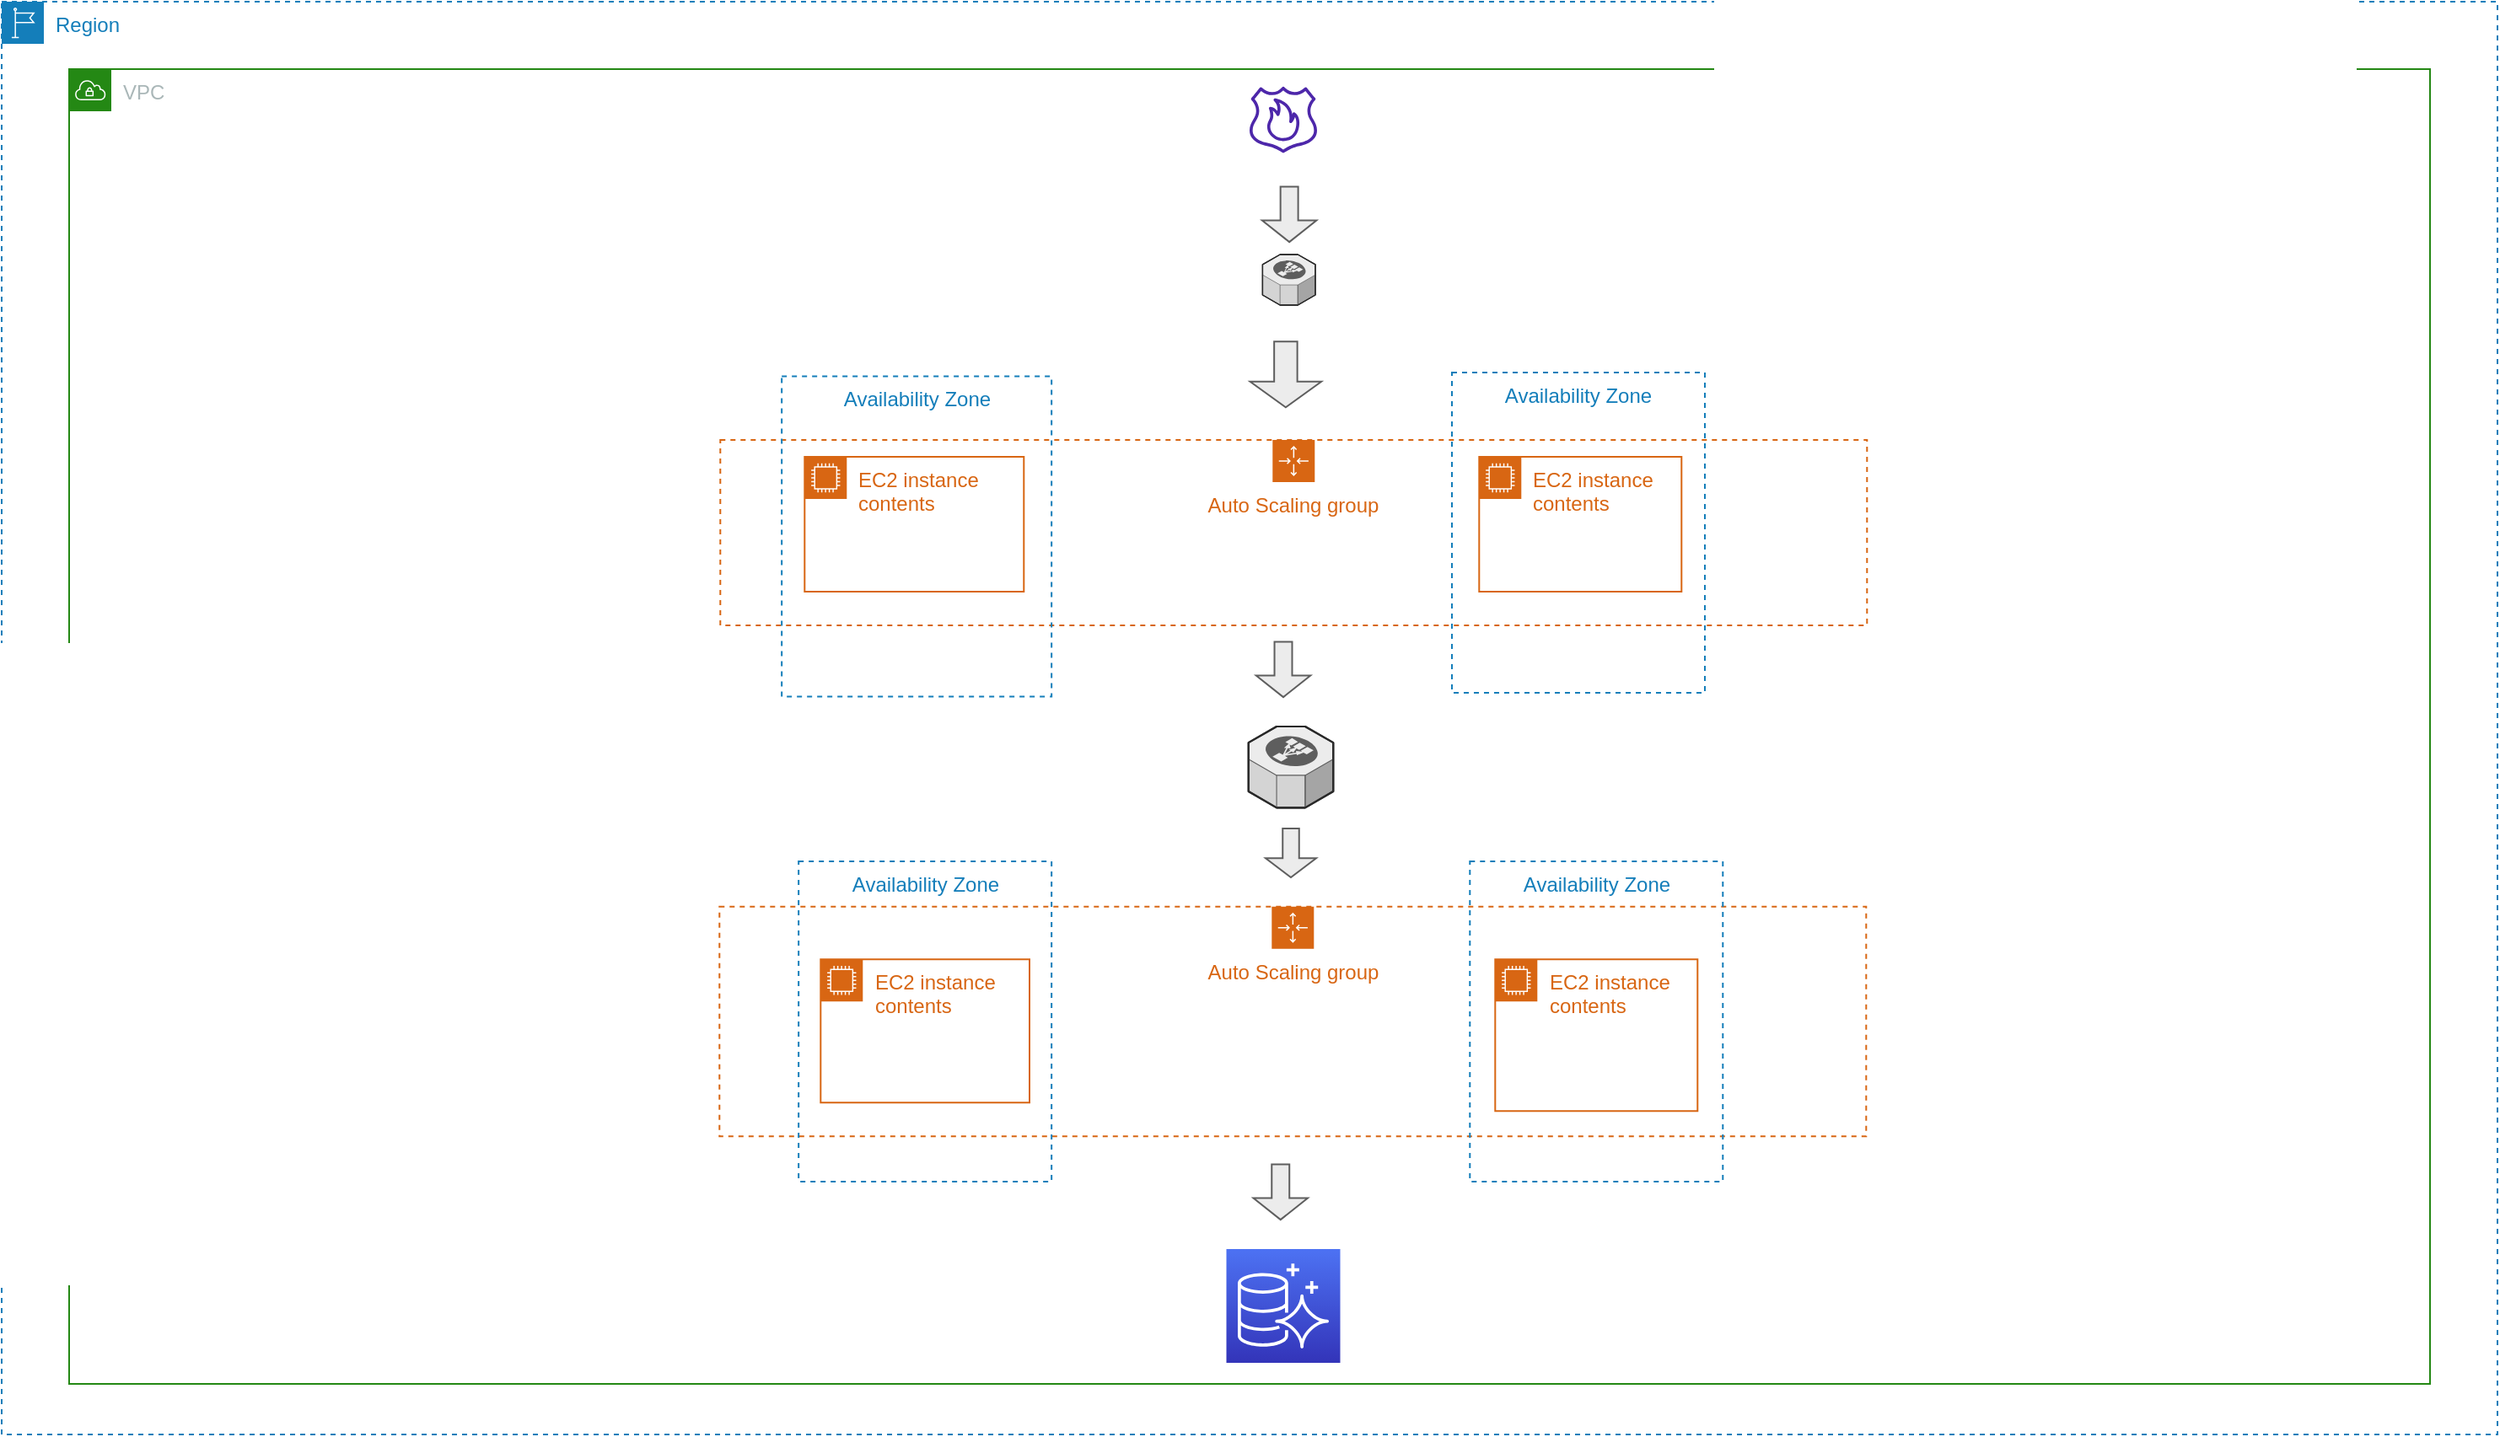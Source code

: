 <mxfile version="21.0.6" type="github"><diagram name="Page-1" id="WcxMwrETYA4HYHYljI-f"><mxGraphModel dx="3425" dy="2312" grid="1" gridSize="10" guides="1" tooltips="1" connect="1" arrows="1" fold="1" page="1" pageScale="1" pageWidth="850" pageHeight="1100" math="0" shadow="0"><root><mxCell id="0"/><mxCell id="1" parent="0"/><mxCell id="GIFDyBif_Qzl57ghV8JT-1" value="Region" style="points=[[0,0],[0.25,0],[0.5,0],[0.75,0],[1,0],[1,0.25],[1,0.5],[1,0.75],[1,1],[0.75,1],[0.5,1],[0.25,1],[0,1],[0,0.75],[0,0.5],[0,0.25]];outlineConnect=0;gradientColor=none;html=1;whiteSpace=wrap;fontSize=12;fontStyle=0;container=1;pointerEvents=0;collapsible=0;recursiveResize=0;shape=mxgraph.aws4.group;grIcon=mxgraph.aws4.group_region;strokeColor=#147EBA;fillColor=none;verticalAlign=top;align=left;spacingLeft=30;fontColor=#147EBA;dashed=1;" vertex="1" parent="1"><mxGeometry x="-240" y="-40" width="1480" height="850" as="geometry"/></mxCell><mxCell id="GIFDyBif_Qzl57ghV8JT-2" value="VPC" style="points=[[0,0],[0.25,0],[0.5,0],[0.75,0],[1,0],[1,0.25],[1,0.5],[1,0.75],[1,1],[0.75,1],[0.5,1],[0.25,1],[0,1],[0,0.75],[0,0.5],[0,0.25]];outlineConnect=0;gradientColor=none;html=1;whiteSpace=wrap;fontSize=12;fontStyle=0;container=1;pointerEvents=0;collapsible=0;recursiveResize=0;shape=mxgraph.aws4.group;grIcon=mxgraph.aws4.group_vpc;strokeColor=#248814;fillColor=none;verticalAlign=top;align=left;spacingLeft=30;fontColor=#AAB7B8;dashed=0;" vertex="1" parent="1"><mxGeometry x="-200" width="1400" height="780" as="geometry"/></mxCell><mxCell id="GIFDyBif_Qzl57ghV8JT-3" value="" style="sketch=0;outlineConnect=0;fontColor=#232F3E;gradientColor=none;fillColor=#4D27AA;strokeColor=none;dashed=0;verticalLabelPosition=bottom;verticalAlign=top;align=center;html=1;fontSize=12;fontStyle=0;aspect=fixed;pointerEvents=1;shape=mxgraph.aws4.route_53_resolver_dns_firewall;" vertex="1" parent="GIFDyBif_Qzl57ghV8JT-2"><mxGeometry x="700" y="10" width="40" height="40" as="geometry"/></mxCell><mxCell id="GIFDyBif_Qzl57ghV8JT-6" value="EC2 instance contents" style="points=[[0,0],[0.25,0],[0.5,0],[0.75,0],[1,0],[1,0.25],[1,0.5],[1,0.75],[1,1],[0.75,1],[0.5,1],[0.25,1],[0,1],[0,0.75],[0,0.5],[0,0.25]];outlineConnect=0;gradientColor=none;html=1;whiteSpace=wrap;fontSize=12;fontStyle=0;container=1;pointerEvents=0;collapsible=0;recursiveResize=0;shape=mxgraph.aws4.group;grIcon=mxgraph.aws4.group_ec2_instance_contents;strokeColor=#D86613;fillColor=none;verticalAlign=top;align=left;spacingLeft=30;fontColor=#D86613;dashed=0;" vertex="1" parent="GIFDyBif_Qzl57ghV8JT-2"><mxGeometry x="445.65" y="528.12" width="123.85" height="85" as="geometry"/></mxCell><mxCell id="GIFDyBif_Qzl57ghV8JT-7" value="EC2 instance contents" style="points=[[0,0],[0.25,0],[0.5,0],[0.75,0],[1,0],[1,0.25],[1,0.5],[1,0.75],[1,1],[0.75,1],[0.5,1],[0.25,1],[0,1],[0,0.75],[0,0.5],[0,0.25]];outlineConnect=0;gradientColor=none;html=1;whiteSpace=wrap;fontSize=12;fontStyle=0;container=1;pointerEvents=0;collapsible=0;recursiveResize=0;shape=mxgraph.aws4.group;grIcon=mxgraph.aws4.group_ec2_instance_contents;strokeColor=#D86613;fillColor=none;verticalAlign=top;align=left;spacingLeft=30;fontColor=#D86613;dashed=0;" vertex="1" parent="GIFDyBif_Qzl57ghV8JT-2"><mxGeometry x="845.65" y="528.12" width="120" height="90" as="geometry"/></mxCell><mxCell id="GIFDyBif_Qzl57ghV8JT-8" value="" style="verticalLabelPosition=bottom;html=1;verticalAlign=top;strokeWidth=1;align=center;outlineConnect=0;dashed=0;outlineConnect=0;shape=mxgraph.aws3d.elasticLoadBalancing;fillColor=#ECECEC;strokeColor=#5E5E5E;aspect=fixed;" vertex="1" parent="GIFDyBif_Qzl57ghV8JT-2"><mxGeometry x="707.7" y="110" width="31.3" height="30" as="geometry"/></mxCell><mxCell id="GIFDyBif_Qzl57ghV8JT-16" value="" style="verticalLabelPosition=bottom;html=1;verticalAlign=top;strokeWidth=1;align=center;outlineConnect=0;dashed=0;outlineConnect=0;shape=mxgraph.aws3d.elasticLoadBalancing;fillColor=#ECECEC;strokeColor=#5E5E5E;aspect=fixed;" vertex="1" parent="GIFDyBif_Qzl57ghV8JT-2"><mxGeometry x="699.37" y="390" width="50.26" height="48.17" as="geometry"/></mxCell><mxCell id="GIFDyBif_Qzl57ghV8JT-18" value="Auto Scaling group" style="points=[[0,0],[0.25,0],[0.5,0],[0.75,0],[1,0],[1,0.25],[1,0.5],[1,0.75],[1,1],[0.75,1],[0.5,1],[0.25,1],[0,1],[0,0.75],[0,0.5],[0,0.25]];outlineConnect=0;gradientColor=none;html=1;whiteSpace=wrap;fontSize=12;fontStyle=0;container=1;pointerEvents=0;collapsible=0;recursiveResize=0;shape=mxgraph.aws4.groupCenter;grIcon=mxgraph.aws4.group_auto_scaling_group;grStroke=1;strokeColor=#D86613;fillColor=none;verticalAlign=top;align=center;fontColor=#D86613;dashed=1;spacingTop=25;" vertex="1" parent="GIFDyBif_Qzl57ghV8JT-2"><mxGeometry x="386.15" y="220" width="680" height="110" as="geometry"/></mxCell><mxCell id="GIFDyBif_Qzl57ghV8JT-5" value="EC2 instance contents" style="points=[[0,0],[0.25,0],[0.5,0],[0.75,0],[1,0],[1,0.25],[1,0.5],[1,0.75],[1,1],[0.75,1],[0.5,1],[0.25,1],[0,1],[0,0.75],[0,0.5],[0,0.25]];outlineConnect=0;gradientColor=none;html=1;whiteSpace=wrap;fontSize=12;fontStyle=0;container=1;pointerEvents=0;collapsible=0;recursiveResize=0;shape=mxgraph.aws4.group;grIcon=mxgraph.aws4.group_ec2_instance_contents;strokeColor=#D86613;fillColor=none;verticalAlign=top;align=left;spacingLeft=30;fontColor=#D86613;dashed=0;" vertex="1" parent="GIFDyBif_Qzl57ghV8JT-18"><mxGeometry x="50" y="10" width="130" height="80" as="geometry"/></mxCell><mxCell id="GIFDyBif_Qzl57ghV8JT-4" value="EC2 instance contents" style="points=[[0,0],[0.25,0],[0.5,0],[0.75,0],[1,0],[1,0.25],[1,0.5],[1,0.75],[1,1],[0.75,1],[0.5,1],[0.25,1],[0,1],[0,0.75],[0,0.5],[0,0.25]];outlineConnect=0;gradientColor=none;html=1;whiteSpace=wrap;fontSize=12;fontStyle=0;container=1;pointerEvents=0;collapsible=0;recursiveResize=0;shape=mxgraph.aws4.group;grIcon=mxgraph.aws4.group_ec2_instance_contents;strokeColor=#D86613;fillColor=none;verticalAlign=top;align=left;spacingLeft=30;fontColor=#D86613;dashed=0;" vertex="1" parent="GIFDyBif_Qzl57ghV8JT-18"><mxGeometry x="450" y="10" width="120" height="80" as="geometry"/></mxCell><mxCell id="GIFDyBif_Qzl57ghV8JT-19" value="Auto Scaling group" style="points=[[0,0],[0.25,0],[0.5,0],[0.75,0],[1,0],[1,0.25],[1,0.5],[1,0.75],[1,1],[0.75,1],[0.5,1],[0.25,1],[0,1],[0,0.75],[0,0.5],[0,0.25]];outlineConnect=0;gradientColor=none;html=1;whiteSpace=wrap;fontSize=12;fontStyle=0;container=1;pointerEvents=0;collapsible=0;recursiveResize=0;shape=mxgraph.aws4.groupCenter;grIcon=mxgraph.aws4.group_auto_scaling_group;grStroke=1;strokeColor=#D86613;fillColor=none;verticalAlign=top;align=center;fontColor=#D86613;dashed=1;spacingTop=25;" vertex="1" parent="GIFDyBif_Qzl57ghV8JT-2"><mxGeometry x="385.65" y="496.87" width="680" height="136.25" as="geometry"/></mxCell><mxCell id="GIFDyBif_Qzl57ghV8JT-20" value="Availability Zone" style="fillColor=none;strokeColor=#147EBA;dashed=1;verticalAlign=top;fontStyle=0;fontColor=#147EBA;whiteSpace=wrap;html=1;" vertex="1" parent="GIFDyBif_Qzl57ghV8JT-2"><mxGeometry x="422.58" y="182.26" width="160" height="190" as="geometry"/></mxCell><mxCell id="GIFDyBif_Qzl57ghV8JT-21" value="Availability Zone" style="fillColor=none;strokeColor=#147EBA;dashed=1;verticalAlign=top;fontStyle=0;fontColor=#147EBA;whiteSpace=wrap;html=1;" vertex="1" parent="GIFDyBif_Qzl57ghV8JT-2"><mxGeometry x="820" y="180" width="150" height="190" as="geometry"/></mxCell><mxCell id="GIFDyBif_Qzl57ghV8JT-24" value="" style="sketch=0;points=[[0,0,0],[0.25,0,0],[0.5,0,0],[0.75,0,0],[1,0,0],[0,1,0],[0.25,1,0],[0.5,1,0],[0.75,1,0],[1,1,0],[0,0.25,0],[0,0.5,0],[0,0.75,0],[1,0.25,0],[1,0.5,0],[1,0.75,0]];outlineConnect=0;fontColor=#232F3E;gradientColor=#4D72F3;gradientDirection=north;fillColor=#3334B9;strokeColor=#ffffff;dashed=0;verticalLabelPosition=bottom;verticalAlign=top;align=center;html=1;fontSize=12;fontStyle=0;aspect=fixed;shape=mxgraph.aws4.resourceIcon;resIcon=mxgraph.aws4.aurora;" vertex="1" parent="GIFDyBif_Qzl57ghV8JT-2"><mxGeometry x="686.25" y="700" width="67.5" height="67.5" as="geometry"/></mxCell><mxCell id="GIFDyBif_Qzl57ghV8JT-27" value="" style="shape=singleArrow;whiteSpace=wrap;html=1;arrowWidth=0.325;arrowSize=0.391;verticalAlign=top;fillColor=#ECECEC;strokeColor=#5E5E5E;strokeWidth=1;dashed=0;rotation=90;" vertex="1" parent="GIFDyBif_Qzl57ghV8JT-2"><mxGeometry x="701.94" y="160" width="39" height="42.26" as="geometry"/></mxCell><mxCell id="GIFDyBif_Qzl57ghV8JT-31" value="" style="shape=singleArrow;whiteSpace=wrap;html=1;arrowWidth=0.325;arrowSize=0.391;verticalAlign=top;fillColor=#ECECEC;strokeColor=#5E5E5E;strokeWidth=1;dashed=0;rotation=90;" vertex="1" parent="GIFDyBif_Qzl57ghV8JT-2"><mxGeometry x="701.94" y="650" width="32.87" height="32.26" as="geometry"/></mxCell><mxCell id="GIFDyBif_Qzl57ghV8JT-32" value="" style="shape=singleArrow;whiteSpace=wrap;html=1;arrowWidth=0.325;arrowSize=0.391;verticalAlign=top;fillColor=#ECECEC;strokeColor=#5E5E5E;strokeWidth=1;dashed=0;rotation=90;" vertex="1" parent="GIFDyBif_Qzl57ghV8JT-2"><mxGeometry x="710" y="450" width="29" height="30" as="geometry"/></mxCell><mxCell id="GIFDyBif_Qzl57ghV8JT-22" value="Availability Zone" style="fillColor=none;strokeColor=#147EBA;dashed=1;verticalAlign=top;fontStyle=0;fontColor=#147EBA;whiteSpace=wrap;html=1;" vertex="1" parent="GIFDyBif_Qzl57ghV8JT-2"><mxGeometry x="432.58" y="470" width="150" height="190" as="geometry"/></mxCell><mxCell id="GIFDyBif_Qzl57ghV8JT-23" value="Availability Zone" style="fillColor=none;strokeColor=#147EBA;dashed=1;verticalAlign=top;fontStyle=0;fontColor=#147EBA;whiteSpace=wrap;html=1;" vertex="1" parent="GIFDyBif_Qzl57ghV8JT-2"><mxGeometry x="830.65" y="470" width="150" height="190" as="geometry"/></mxCell><mxCell id="GIFDyBif_Qzl57ghV8JT-34" value="" style="shape=singleArrow;whiteSpace=wrap;html=1;arrowWidth=0.325;arrowSize=0.391;verticalAlign=top;fillColor=#ECECEC;strokeColor=#5E5E5E;strokeWidth=1;dashed=0;rotation=90;" vertex="1" parent="GIFDyBif_Qzl57ghV8JT-2"><mxGeometry x="707.13" y="70" width="32.87" height="32.26" as="geometry"/></mxCell><mxCell id="GIFDyBif_Qzl57ghV8JT-35" value="" style="shape=singleArrow;whiteSpace=wrap;html=1;arrowWidth=0.325;arrowSize=0.391;verticalAlign=top;fillColor=#ECECEC;strokeColor=#5E5E5E;strokeWidth=1;dashed=0;rotation=90;" vertex="1" parent="GIFDyBif_Qzl57ghV8JT-2"><mxGeometry x="703.57" y="340" width="32.87" height="32.26" as="geometry"/></mxCell></root></mxGraphModel></diagram></mxfile>